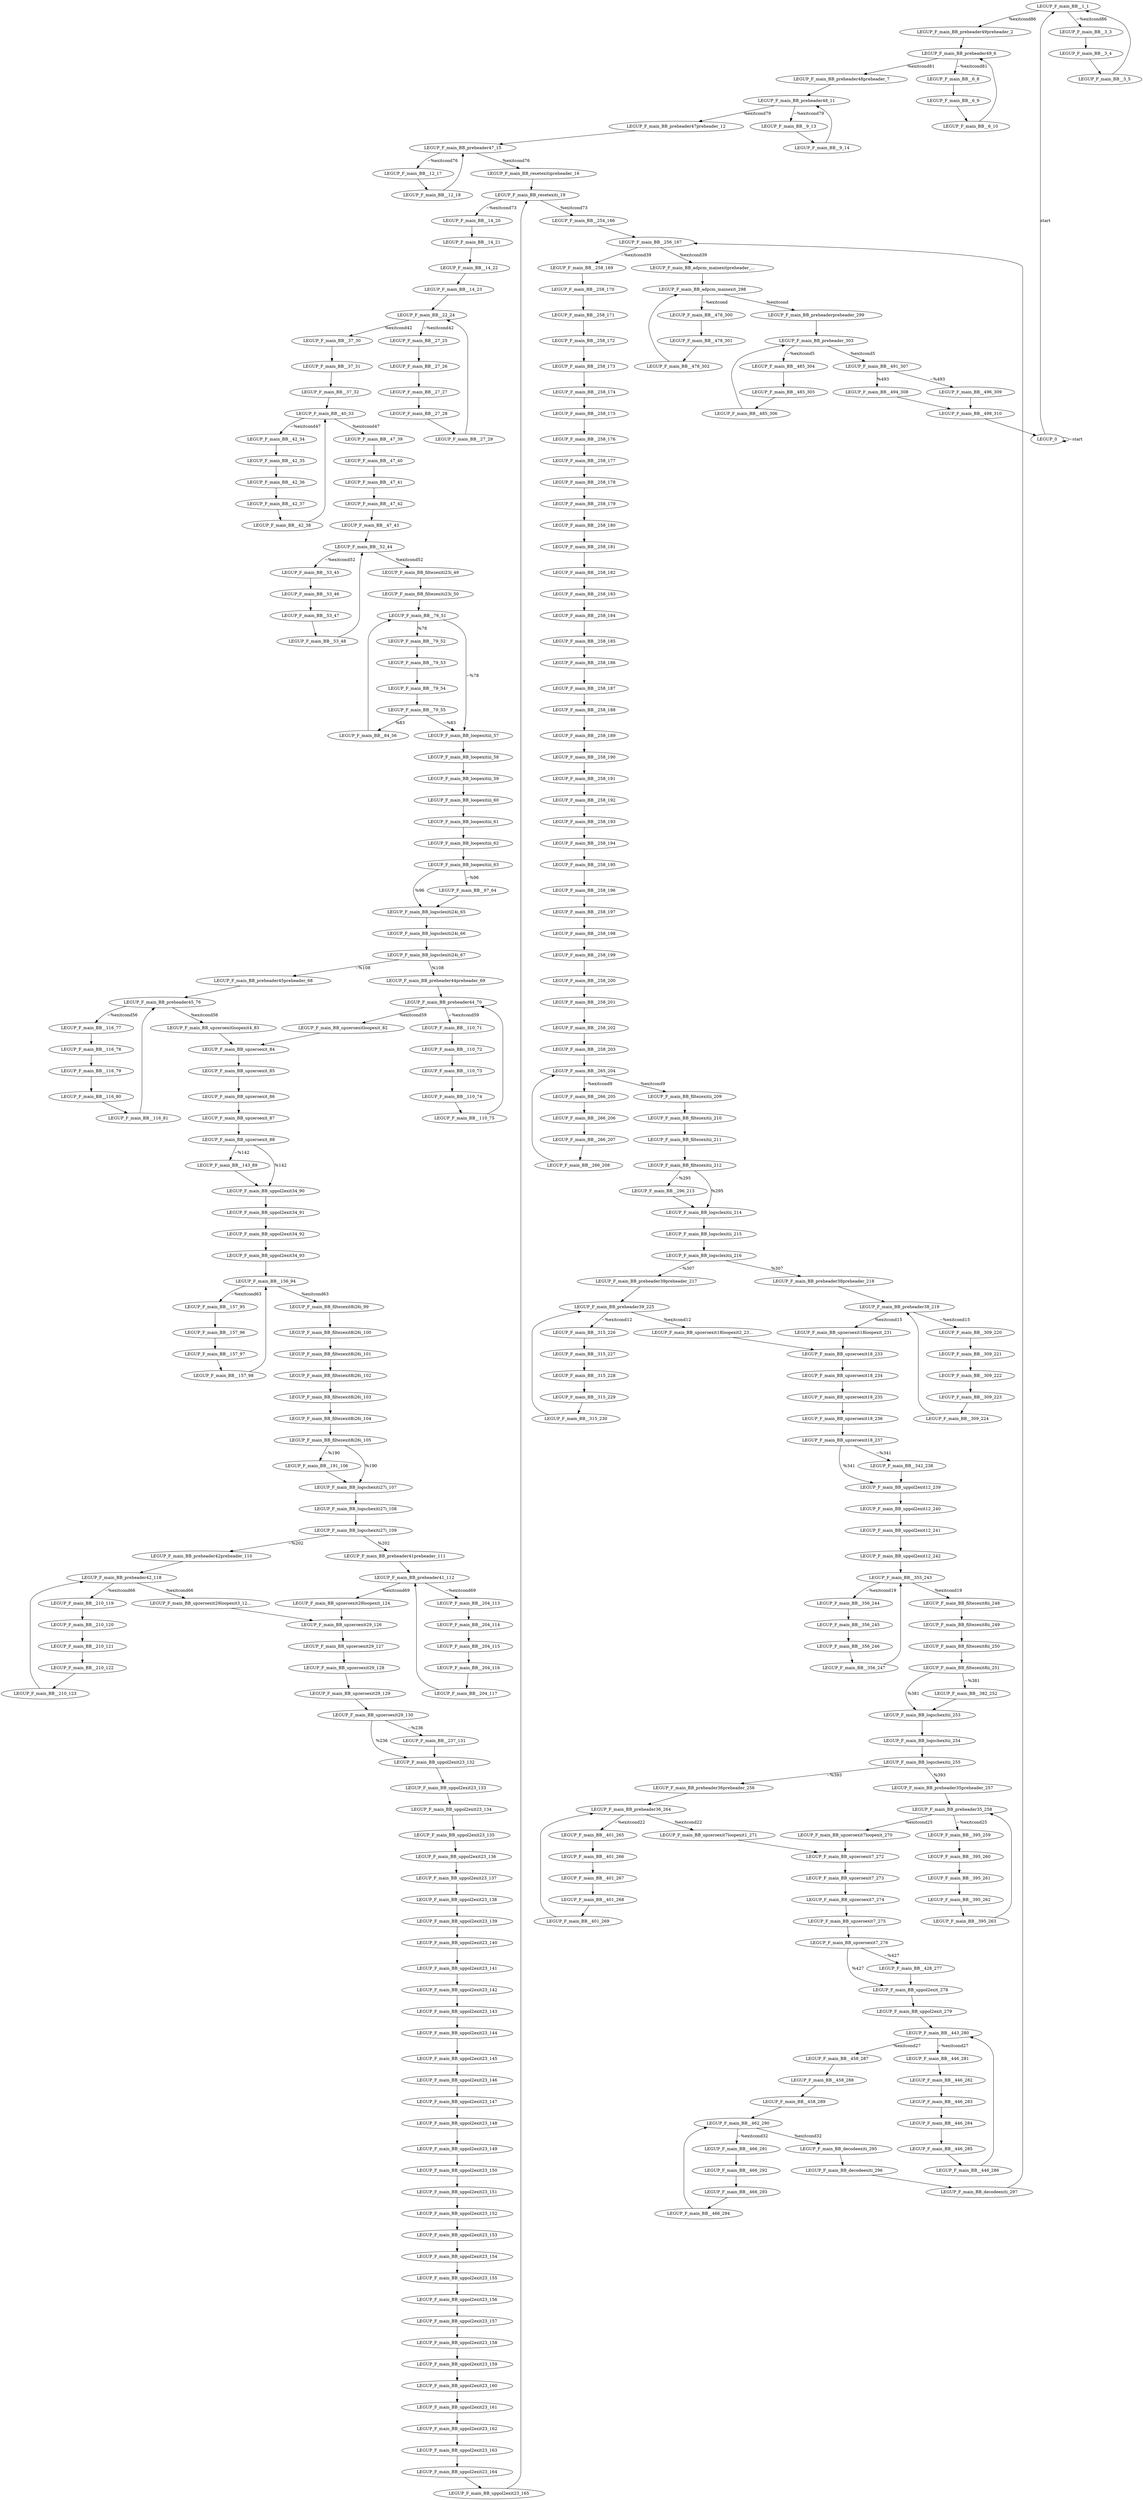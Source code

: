 digraph {
Node0x560817bb3830[label="LEGUP_F_main_BB__1_1"];
Node0x560817c70ba0[label="LEGUP_0"];
Node0x560817c70ba0 -> Node0x560817bb3830[label="start"];
Node0x560817c70ba0 -> Node0x560817c70ba0[label="~start"];
Node0x560817bb3740[label="LEGUP_F_main_BB_preheader49preheader_2"];
Node0x560817bb3830 -> Node0x560817bb3740[label="%exitcond86"];
Node0x560817be0ad0[label="LEGUP_F_main_BB__3_3"];
Node0x560817bb3830 -> Node0x560817be0ad0[label="~%exitcond86"];
Node0x560817b9aae0[label="LEGUP_F_main_BB_preheader49_6"];
Node0x560817bb3740 -> Node0x560817b9aae0;
Node0x560817b5c700[label="LEGUP_F_main_BB__3_4"];
Node0x560817be0ad0 -> Node0x560817b5c700;
Node0x560817b5c7f0[label="LEGUP_F_main_BB__3_5"];
Node0x560817b5c700 -> Node0x560817b5c7f0;
Node0x560817b5c7f0 -> Node0x560817bb3830;
Node0x560817b8f510[label="LEGUP_F_main_BB_preheader48preheader_7"];
Node0x560817b9aae0 -> Node0x560817b8f510[label="%exitcond81"];
Node0x560817bb3a20[label="LEGUP_F_main_BB__6_8"];
Node0x560817b9aae0 -> Node0x560817bb3a20[label="~%exitcond81"];
Node0x560817b5fd10[label="LEGUP_F_main_BB_preheader48_11"];
Node0x560817b8f510 -> Node0x560817b5fd10;
Node0x560817b5ca40[label="LEGUP_F_main_BB__6_9"];
Node0x560817bb3a20 -> Node0x560817b5ca40;
Node0x560817b5cb30[label="LEGUP_F_main_BB__6_10"];
Node0x560817b5ca40 -> Node0x560817b5cb30;
Node0x560817b5cb30 -> Node0x560817b9aae0;
Node0x560817bcc2a0[label="LEGUP_F_main_BB_preheader47preheader_12"];
Node0x560817b5fd10 -> Node0x560817bcc2a0[label="%exitcond79"];
Node0x560817a3ef80[label="LEGUP_F_main_BB__9_13"];
Node0x560817b5fd10 -> Node0x560817a3ef80[label="~%exitcond79"];
Node0x560817bd8010[label="LEGUP_F_main_BB_preheader47_15"];
Node0x560817bcc2a0 -> Node0x560817bd8010;
Node0x560817b5ce20[label="LEGUP_F_main_BB__9_14"];
Node0x560817a3ef80 -> Node0x560817b5ce20;
Node0x560817b5ce20 -> Node0x560817b5fd10;
Node0x560817b5b670[label="LEGUP_F_main_BB_resetexitipreheader_16"];
Node0x560817bd8010 -> Node0x560817b5b670[label="%exitcond76"];
Node0x560817b5b7e0[label="LEGUP_F_main_BB__12_17"];
Node0x560817bd8010 -> Node0x560817b5b7e0[label="~%exitcond76"];
Node0x560817b5b950[label="LEGUP_F_main_BB_resetexiti_19"];
Node0x560817b5b670 -> Node0x560817b5b950;
Node0x560817b5d050[label="LEGUP_F_main_BB__12_18"];
Node0x560817b5b7e0 -> Node0x560817b5d050;
Node0x560817b5d050 -> Node0x560817bd8010;
Node0x560817b8dbd0[label="LEGUP_F_main_BB__254_166"];
Node0x560817b5b950 -> Node0x560817b8dbd0[label="%exitcond73"];
Node0x560817b95e70[label="LEGUP_F_main_BB__14_20"];
Node0x560817b5b950 -> Node0x560817b95e70[label="~%exitcond73"];
Node0x560817bccbc0[label="LEGUP_F_main_BB__14_21"];
Node0x560817b95e70 -> Node0x560817bccbc0;
Node0x560817bcccb0[label="LEGUP_F_main_BB__14_22"];
Node0x560817bccbc0 -> Node0x560817bcccb0;
Node0x560817bccda0[label="LEGUP_F_main_BB__14_23"];
Node0x560817bcccb0 -> Node0x560817bccda0;
Node0x560817b95fa0[label="LEGUP_F_main_BB__22_24"];
Node0x560817bccda0 -> Node0x560817b95fa0;
Node0x560817bb9a40[label="LEGUP_F_main_BB__37_30"];
Node0x560817b95fa0 -> Node0x560817bb9a40[label="%exitcond42"];
Node0x560817b96110[label="LEGUP_F_main_BB__27_25"];
Node0x560817b95fa0 -> Node0x560817b96110[label="~%exitcond42"];
Node0x560817bcd1d0[label="LEGUP_F_main_BB__27_26"];
Node0x560817b96110 -> Node0x560817bcd1d0;
Node0x560817bcd2c0[label="LEGUP_F_main_BB__27_27"];
Node0x560817bcd1d0 -> Node0x560817bcd2c0;
Node0x560817bcd3b0[label="LEGUP_F_main_BB__27_28"];
Node0x560817bcd2c0 -> Node0x560817bcd3b0;
Node0x560817bcd4a0[label="LEGUP_F_main_BB__27_29"];
Node0x560817bcd3b0 -> Node0x560817bcd4a0;
Node0x560817bcd4a0 -> Node0x560817b95fa0;
Node0x560817bcdbf0[label="LEGUP_F_main_BB__37_31"];
Node0x560817bb9a40 -> Node0x560817bcdbf0;
Node0x560817bcdce0[label="LEGUP_F_main_BB__37_32"];
Node0x560817bcdbf0 -> Node0x560817bcdce0;
Node0x560817bb9bb0[label="LEGUP_F_main_BB__40_33"];
Node0x560817bcdce0 -> Node0x560817bb9bb0;
Node0x560817b786e0[label="LEGUP_F_main_BB__47_39"];
Node0x560817bb9bb0 -> Node0x560817b786e0[label="%exitcond47"];
Node0x560817bb9d20[label="LEGUP_F_main_BB__42_34"];
Node0x560817bb9bb0 -> Node0x560817bb9d20[label="~%exitcond47"];
Node0x560817bcde90[label="LEGUP_F_main_BB__42_35"];
Node0x560817bb9d20 -> Node0x560817bcde90;
Node0x560817bcdf80[label="LEGUP_F_main_BB__42_36"];
Node0x560817bcde90 -> Node0x560817bcdf80;
Node0x560817bce070[label="LEGUP_F_main_BB__42_37"];
Node0x560817bcdf80 -> Node0x560817bce070;
Node0x560817bce160[label="LEGUP_F_main_BB__42_38"];
Node0x560817bce070 -> Node0x560817bce160;
Node0x560817bce160 -> Node0x560817bb9bb0;
Node0x560817bce370[label="LEGUP_F_main_BB__47_40"];
Node0x560817b786e0 -> Node0x560817bce370;
Node0x560817b5d220[label="LEGUP_F_main_BB__47_41"];
Node0x560817bce370 -> Node0x560817b5d220;
Node0x560817b5d310[label="LEGUP_F_main_BB__47_42"];
Node0x560817b5d220 -> Node0x560817b5d310;
Node0x560817b5d400[label="LEGUP_F_main_BB__47_43"];
Node0x560817b5d310 -> Node0x560817b5d400;
Node0x560817b78850[label="LEGUP_F_main_BB__52_44"];
Node0x560817b5d400 -> Node0x560817b78850;
Node0x560817b78b30[label="LEGUP_F_main_BB_filtezexiti23i_49"];
Node0x560817b78850 -> Node0x560817b78b30[label="%exitcond52"];
Node0x560817b789c0[label="LEGUP_F_main_BB__53_45"];
Node0x560817b78850 -> Node0x560817b789c0[label="~%exitcond52"];
Node0x560817b5d690[label="LEGUP_F_main_BB__53_46"];
Node0x560817b789c0 -> Node0x560817b5d690;
Node0x560817b5d780[label="LEGUP_F_main_BB__53_47"];
Node0x560817b5d690 -> Node0x560817b5d780;
Node0x560817b5d870[label="LEGUP_F_main_BB__53_48"];
Node0x560817b5d780 -> Node0x560817b5d870;
Node0x560817b5d870 -> Node0x560817b78850;
Node0x560817b5da80[label="LEGUP_F_main_BB_filtezexiti23i_50"];
Node0x560817b78b30 -> Node0x560817b5da80;
Node0x560817b78ca0[label="LEGUP_F_main_BB__76_51"];
Node0x560817b5da80 -> Node0x560817b78ca0;
Node0x560817b8f8d0[label="LEGUP_F_main_BB__79_52"];
Node0x560817b78ca0 -> Node0x560817b8f8d0[label="%78"];
Node0x560817b8fbb0[label="LEGUP_F_main_BB_loopexitiii_57"];
Node0x560817b78ca0 -> Node0x560817b8fbb0[label="~%78"];
Node0x560817b5de70[label="LEGUP_F_main_BB__79_53"];
Node0x560817b8f8d0 -> Node0x560817b5de70;
Node0x560817b5df60[label="LEGUP_F_main_BB__79_54"];
Node0x560817b5de70 -> Node0x560817b5df60;
Node0x560817b5e050[label="LEGUP_F_main_BB__79_55"];
Node0x560817b5df60 -> Node0x560817b5e050;
Node0x560817b8fa40[label="LEGUP_F_main_BB__84_56"];
Node0x560817b5e050 -> Node0x560817b8fa40[label="%83"];
Node0x560817b5e050 -> Node0x560817b8fbb0[label="~%83"];
Node0x560817b8fa40 -> Node0x560817b78ca0;
Node0x560817bd5e60[label="LEGUP_F_main_BB_loopexitiii_58"];
Node0x560817b8fbb0 -> Node0x560817bd5e60;
Node0x560817bd5f50[label="LEGUP_F_main_BB_loopexitiii_59"];
Node0x560817bd5e60 -> Node0x560817bd5f50;
Node0x560817bd6040[label="LEGUP_F_main_BB_loopexitiii_60"];
Node0x560817bd5f50 -> Node0x560817bd6040;
Node0x560817bd6130[label="LEGUP_F_main_BB_loopexitiii_61"];
Node0x560817bd6040 -> Node0x560817bd6130;
Node0x560817bd6220[label="LEGUP_F_main_BB_loopexitiii_62"];
Node0x560817bd6130 -> Node0x560817bd6220;
Node0x560817bd6310[label="LEGUP_F_main_BB_loopexitiii_63"];
Node0x560817bd6220 -> Node0x560817bd6310;
Node0x560817b8fe90[label="LEGUP_F_main_BB_logsclexiti24i_65"];
Node0x560817bd6310 -> Node0x560817b8fe90[label="%96"];
Node0x560817b8fd20[label="LEGUP_F_main_BB__97_64"];
Node0x560817bd6310 -> Node0x560817b8fd20[label="~%96"];
Node0x560817b8fd20 -> Node0x560817b8fe90;
Node0x560817bd6720[label="LEGUP_F_main_BB_logsclexiti24i_66"];
Node0x560817b8fe90 -> Node0x560817bd6720;
Node0x560817bd6810[label="LEGUP_F_main_BB_logsclexiti24i_67"];
Node0x560817bd6720 -> Node0x560817bd6810;
Node0x560817b90170[label="LEGUP_F_main_BB_preheader44preheader_69"];
Node0x560817bd6810 -> Node0x560817b90170[label="%108"];
Node0x560817b90000[label="LEGUP_F_main_BB_preheader45preheader_68"];
Node0x560817bd6810 -> Node0x560817b90000[label="~%108"];
Node0x560817b46970[label="LEGUP_F_main_BB_preheader45_76"];
Node0x560817b90000 -> Node0x560817b46970;
Node0x560817b902e0[label="LEGUP_F_main_BB_preheader44_70"];
Node0x560817b90170 -> Node0x560817b902e0;
Node0x560817b46c50[label="LEGUP_F_main_BB_upzeroexitloopexit_82"];
Node0x560817b902e0 -> Node0x560817b46c50[label="%exitcond59"];
Node0x560817b90450[label="LEGUP_F_main_BB__110_71"];
Node0x560817b902e0 -> Node0x560817b90450[label="~%exitcond59"];
Node0x560817bea670[label="LEGUP_F_main_BB__110_72"];
Node0x560817b90450 -> Node0x560817bea670;
Node0x560817bea760[label="LEGUP_F_main_BB__110_73"];
Node0x560817bea670 -> Node0x560817bea760;
Node0x560817bd6a00[label="LEGUP_F_main_BB__110_74"];
Node0x560817bea760 -> Node0x560817bd6a00;
Node0x560817bd6af0[label="LEGUP_F_main_BB__110_75"];
Node0x560817bd6a00 -> Node0x560817bd6af0;
Node0x560817bd6af0 -> Node0x560817b902e0;
Node0x560817b46dc0[label="LEGUP_F_main_BB_upzeroexitloopexit4_83"];
Node0x560817b46970 -> Node0x560817b46dc0[label="%exitcond56"];
Node0x560817b46ae0[label="LEGUP_F_main_BB__116_77"];
Node0x560817b46970 -> Node0x560817b46ae0[label="~%exitcond56"];
Node0x560817bd6de0[label="LEGUP_F_main_BB__116_78"];
Node0x560817b46ae0 -> Node0x560817bd6de0;
Node0x560817bd6ed0[label="LEGUP_F_main_BB__116_79"];
Node0x560817bd6de0 -> Node0x560817bd6ed0;
Node0x560817bd6fc0[label="LEGUP_F_main_BB__116_80"];
Node0x560817bd6ed0 -> Node0x560817bd6fc0;
Node0x560817bd70b0[label="LEGUP_F_main_BB__116_81"];
Node0x560817bd6fc0 -> Node0x560817bd70b0;
Node0x560817bd70b0 -> Node0x560817b46970;
Node0x560817b46f30[label="LEGUP_F_main_BB_upzeroexit_84"];
Node0x560817b46c50 -> Node0x560817b46f30;
Node0x560817b46dc0 -> Node0x560817b46f30;
Node0x560817bd73a0[label="LEGUP_F_main_BB_upzeroexit_85"];
Node0x560817b46f30 -> Node0x560817bd73a0;
Node0x560817bd7490[label="LEGUP_F_main_BB_upzeroexit_86"];
Node0x560817bd73a0 -> Node0x560817bd7490;
Node0x560817bd7580[label="LEGUP_F_main_BB_upzeroexit_87"];
Node0x560817bd7490 -> Node0x560817bd7580;
Node0x560817bd7670[label="LEGUP_F_main_BB_upzeroexit_88"];
Node0x560817bd7580 -> Node0x560817bd7670;
Node0x560817b47210[label="LEGUP_F_main_BB_uppol2exit34_90"];
Node0x560817bd7670 -> Node0x560817b47210[label="%142"];
Node0x560817b470a0[label="LEGUP_F_main_BB__143_89"];
Node0x560817bd7670 -> Node0x560817b470a0[label="~%142"];
Node0x560817b470a0 -> Node0x560817b47210;
Node0x560817c6e660[label="LEGUP_F_main_BB_uppol2exit34_91"];
Node0x560817b47210 -> Node0x560817c6e660;
Node0x560817c6e750[label="LEGUP_F_main_BB_uppol2exit34_92"];
Node0x560817c6e660 -> Node0x560817c6e750;
Node0x560817c6e840[label="LEGUP_F_main_BB_uppol2exit34_93"];
Node0x560817c6e750 -> Node0x560817c6e840;
Node0x560817b47380[label="LEGUP_F_main_BB__156_94"];
Node0x560817c6e840 -> Node0x560817b47380;
Node0x560817b60530[label="LEGUP_F_main_BB_filtezexit8i26i_99"];
Node0x560817b47380 -> Node0x560817b60530[label="%exitcond63"];
Node0x560817b474f0[label="LEGUP_F_main_BB__157_95"];
Node0x560817b47380 -> Node0x560817b474f0[label="~%exitcond63"];
Node0x560817c6eb70[label="LEGUP_F_main_BB__157_96"];
Node0x560817b474f0 -> Node0x560817c6eb70;
Node0x560817c6ec60[label="LEGUP_F_main_BB__157_97"];
Node0x560817c6eb70 -> Node0x560817c6ec60;
Node0x560817c6ed50[label="LEGUP_F_main_BB__157_98"];
Node0x560817c6ec60 -> Node0x560817c6ed50;
Node0x560817c6ed50 -> Node0x560817b47380;
Node0x560817c6ef60[label="LEGUP_F_main_BB_filtezexit8i26i_100"];
Node0x560817b60530 -> Node0x560817c6ef60;
Node0x560817c6f050[label="LEGUP_F_main_BB_filtezexit8i26i_101"];
Node0x560817c6ef60 -> Node0x560817c6f050;
Node0x560817c6f140[label="LEGUP_F_main_BB_filtezexit8i26i_102"];
Node0x560817c6f050 -> Node0x560817c6f140;
Node0x560817c6f230[label="LEGUP_F_main_BB_filtezexit8i26i_103"];
Node0x560817c6f140 -> Node0x560817c6f230;
Node0x560817c6f320[label="LEGUP_F_main_BB_filtezexit8i26i_104"];
Node0x560817c6f230 -> Node0x560817c6f320;
Node0x560817c6f410[label="LEGUP_F_main_BB_filtezexit8i26i_105"];
Node0x560817c6f320 -> Node0x560817c6f410;
Node0x560817b60810[label="LEGUP_F_main_BB_logschexiti27i_107"];
Node0x560817c6f410 -> Node0x560817b60810[label="%190"];
Node0x560817b606a0[label="LEGUP_F_main_BB__191_106"];
Node0x560817c6f410 -> Node0x560817b606a0[label="~%190"];
Node0x560817b606a0 -> Node0x560817b60810;
Node0x560817c6c180[label="LEGUP_F_main_BB_logschexiti27i_108"];
Node0x560817b60810 -> Node0x560817c6c180;
Node0x560817c6c270[label="LEGUP_F_main_BB_logschexiti27i_109"];
Node0x560817c6c180 -> Node0x560817c6c270;
Node0x560817b60af0[label="LEGUP_F_main_BB_preheader41preheader_111"];
Node0x560817c6c270 -> Node0x560817b60af0[label="%202"];
Node0x560817b60980[label="LEGUP_F_main_BB_preheader42preheader_110"];
Node0x560817c6c270 -> Node0x560817b60980[label="~%202"];
Node0x560817b60f40[label="LEGUP_F_main_BB_preheader42_118"];
Node0x560817b60980 -> Node0x560817b60f40;
Node0x560817b60c60[label="LEGUP_F_main_BB_preheader41_112"];
Node0x560817b60af0 -> Node0x560817b60c60;
Node0x560817b61220[label="LEGUP_F_main_BB_upzeroexit29loopexit_124"];
Node0x560817b60c60 -> Node0x560817b61220[label="%exitcond69"];
Node0x560817b60dd0[label="LEGUP_F_main_BB__204_113"];
Node0x560817b60c60 -> Node0x560817b60dd0[label="~%exitcond69"];
Node0x560817c6c5e0[label="LEGUP_F_main_BB__204_114"];
Node0x560817b60dd0 -> Node0x560817c6c5e0;
Node0x560817c6c6d0[label="LEGUP_F_main_BB__204_115"];
Node0x560817c6c5e0 -> Node0x560817c6c6d0;
Node0x560817c6c7c0[label="LEGUP_F_main_BB__204_116"];
Node0x560817c6c6d0 -> Node0x560817c6c7c0;
Node0x560817c6c8b0[label="LEGUP_F_main_BB__204_117"];
Node0x560817c6c7c0 -> Node0x560817c6c8b0;
Node0x560817c6c8b0 -> Node0x560817b60c60;
Node0x560817b61390[label="LEGUP_F_main_BB_upzeroexit29loopexit3_12..."];
Node0x560817b60f40 -> Node0x560817b61390[label="%exitcond66"];
Node0x560817b610b0[label="LEGUP_F_main_BB__210_119"];
Node0x560817b60f40 -> Node0x560817b610b0[label="~%exitcond66"];
Node0x560817c6cb20[label="LEGUP_F_main_BB__210_120"];
Node0x560817b610b0 -> Node0x560817c6cb20;
Node0x560817c6cc10[label="LEGUP_F_main_BB__210_121"];
Node0x560817c6cb20 -> Node0x560817c6cc10;
Node0x560817c6cd00[label="LEGUP_F_main_BB__210_122"];
Node0x560817c6cc10 -> Node0x560817c6cd00;
Node0x560817c6cdf0[label="LEGUP_F_main_BB__210_123"];
Node0x560817c6cd00 -> Node0x560817c6cdf0;
Node0x560817c6cdf0 -> Node0x560817b60f40;
Node0x560817b8d7c0[label="LEGUP_F_main_BB_upzeroexit29_126"];
Node0x560817b61220 -> Node0x560817b8d7c0;
Node0x560817b61390 -> Node0x560817b8d7c0;
Node0x560817c6d0e0[label="LEGUP_F_main_BB_upzeroexit29_127"];
Node0x560817b8d7c0 -> Node0x560817c6d0e0;
Node0x560817c6d1d0[label="LEGUP_F_main_BB_upzeroexit29_128"];
Node0x560817c6d0e0 -> Node0x560817c6d1d0;
Node0x560817c6d2c0[label="LEGUP_F_main_BB_upzeroexit29_129"];
Node0x560817c6d1d0 -> Node0x560817c6d2c0;
Node0x560817c6d3b0[label="LEGUP_F_main_BB_upzeroexit29_130"];
Node0x560817c6d2c0 -> Node0x560817c6d3b0;
Node0x560817b8da60[label="LEGUP_F_main_BB_uppol2exit23_132"];
Node0x560817c6d3b0 -> Node0x560817b8da60[label="%236"];
Node0x560817b8d8f0[label="LEGUP_F_main_BB__237_131"];
Node0x560817c6d3b0 -> Node0x560817b8d8f0[label="~%236"];
Node0x560817b8d8f0 -> Node0x560817b8da60;
Node0x560817b68f30[label="LEGUP_F_main_BB_uppol2exit23_133"];
Node0x560817b8da60 -> Node0x560817b68f30;
Node0x560817c7d120[label="LEGUP_F_main_BB_uppol2exit23_134"];
Node0x560817b68f30 -> Node0x560817c7d120;
Node0x560817c7d210[label="LEGUP_F_main_BB_uppol2exit23_135"];
Node0x560817c7d120 -> Node0x560817c7d210;
Node0x560817c7d300[label="LEGUP_F_main_BB_uppol2exit23_136"];
Node0x560817c7d210 -> Node0x560817c7d300;
Node0x560817c7d3f0[label="LEGUP_F_main_BB_uppol2exit23_137"];
Node0x560817c7d300 -> Node0x560817c7d3f0;
Node0x560817be7f80[label="LEGUP_F_main_BB_uppol2exit23_138"];
Node0x560817c7d3f0 -> Node0x560817be7f80;
Node0x560817be8070[label="LEGUP_F_main_BB_uppol2exit23_139"];
Node0x560817be7f80 -> Node0x560817be8070;
Node0x560817be8160[label="LEGUP_F_main_BB_uppol2exit23_140"];
Node0x560817be8070 -> Node0x560817be8160;
Node0x560817be8250[label="LEGUP_F_main_BB_uppol2exit23_141"];
Node0x560817be8160 -> Node0x560817be8250;
Node0x560817be8340[label="LEGUP_F_main_BB_uppol2exit23_142"];
Node0x560817be8250 -> Node0x560817be8340;
Node0x560817be8430[label="LEGUP_F_main_BB_uppol2exit23_143"];
Node0x560817be8340 -> Node0x560817be8430;
Node0x560817be8520[label="LEGUP_F_main_BB_uppol2exit23_144"];
Node0x560817be8430 -> Node0x560817be8520;
Node0x560817be8610[label="LEGUP_F_main_BB_uppol2exit23_145"];
Node0x560817be8520 -> Node0x560817be8610;
Node0x560817be8700[label="LEGUP_F_main_BB_uppol2exit23_146"];
Node0x560817be8610 -> Node0x560817be8700;
Node0x560817be87f0[label="LEGUP_F_main_BB_uppol2exit23_147"];
Node0x560817be8700 -> Node0x560817be87f0;
Node0x560817be88e0[label="LEGUP_F_main_BB_uppol2exit23_148"];
Node0x560817be87f0 -> Node0x560817be88e0;
Node0x560817be89d0[label="LEGUP_F_main_BB_uppol2exit23_149"];
Node0x560817be88e0 -> Node0x560817be89d0;
Node0x560817be8ac0[label="LEGUP_F_main_BB_uppol2exit23_150"];
Node0x560817be89d0 -> Node0x560817be8ac0;
Node0x560817be8bb0[label="LEGUP_F_main_BB_uppol2exit23_151"];
Node0x560817be8ac0 -> Node0x560817be8bb0;
Node0x560817be8ca0[label="LEGUP_F_main_BB_uppol2exit23_152"];
Node0x560817be8bb0 -> Node0x560817be8ca0;
Node0x560817be8d90[label="LEGUP_F_main_BB_uppol2exit23_153"];
Node0x560817be8ca0 -> Node0x560817be8d90;
Node0x560817be8e80[label="LEGUP_F_main_BB_uppol2exit23_154"];
Node0x560817be8d90 -> Node0x560817be8e80;
Node0x560817be8f70[label="LEGUP_F_main_BB_uppol2exit23_155"];
Node0x560817be8e80 -> Node0x560817be8f70;
Node0x560817be9060[label="LEGUP_F_main_BB_uppol2exit23_156"];
Node0x560817be8f70 -> Node0x560817be9060;
Node0x560817be9150[label="LEGUP_F_main_BB_uppol2exit23_157"];
Node0x560817be9060 -> Node0x560817be9150;
Node0x560817be9240[label="LEGUP_F_main_BB_uppol2exit23_158"];
Node0x560817be9150 -> Node0x560817be9240;
Node0x560817be9330[label="LEGUP_F_main_BB_uppol2exit23_159"];
Node0x560817be9240 -> Node0x560817be9330;
Node0x560817be9420[label="LEGUP_F_main_BB_uppol2exit23_160"];
Node0x560817be9330 -> Node0x560817be9420;
Node0x560817be9510[label="LEGUP_F_main_BB_uppol2exit23_161"];
Node0x560817be9420 -> Node0x560817be9510;
Node0x560817be9600[label="LEGUP_F_main_BB_uppol2exit23_162"];
Node0x560817be9510 -> Node0x560817be9600;
Node0x560817be96f0[label="LEGUP_F_main_BB_uppol2exit23_163"];
Node0x560817be9600 -> Node0x560817be96f0;
Node0x560817be97e0[label="LEGUP_F_main_BB_uppol2exit23_164"];
Node0x560817be96f0 -> Node0x560817be97e0;
Node0x560817be98d0[label="LEGUP_F_main_BB_uppol2exit23_165"];
Node0x560817be97e0 -> Node0x560817be98d0;
Node0x560817be98d0 -> Node0x560817b5b950;
Node0x560817b8dd40[label="LEGUP_F_main_BB__256_167"];
Node0x560817b8dbd0 -> Node0x560817b8dd40;
Node0x560817b8deb0[label="LEGUP_F_main_BB_adpcm_mainexitpreheader_..."];
Node0x560817b8dd40 -> Node0x560817b8deb0[label="%exitcond39"];
Node0x560817b8e020[label="LEGUP_F_main_BB__258_169"];
Node0x560817b8dd40 -> Node0x560817b8e020[label="~%exitcond39"];
Node0x560817bab8a0[label="LEGUP_F_main_BB_adpcm_mainexit_298"];
Node0x560817b8deb0 -> Node0x560817bab8a0;
Node0x560817b82fb0[label="LEGUP_F_main_BB__258_170"];
Node0x560817b8e020 -> Node0x560817b82fb0;
Node0x560817b830a0[label="LEGUP_F_main_BB__258_171"];
Node0x560817b82fb0 -> Node0x560817b830a0;
Node0x560817b83190[label="LEGUP_F_main_BB__258_172"];
Node0x560817b830a0 -> Node0x560817b83190;
Node0x560817b83280[label="LEGUP_F_main_BB__258_173"];
Node0x560817b83190 -> Node0x560817b83280;
Node0x560817b83370[label="LEGUP_F_main_BB__258_174"];
Node0x560817b83280 -> Node0x560817b83370;
Node0x560817b83460[label="LEGUP_F_main_BB__258_175"];
Node0x560817b83370 -> Node0x560817b83460;
Node0x560817b83550[label="LEGUP_F_main_BB__258_176"];
Node0x560817b83460 -> Node0x560817b83550;
Node0x560817b83640[label="LEGUP_F_main_BB__258_177"];
Node0x560817b83550 -> Node0x560817b83640;
Node0x560817b83730[label="LEGUP_F_main_BB__258_178"];
Node0x560817b83640 -> Node0x560817b83730;
Node0x560817b83820[label="LEGUP_F_main_BB__258_179"];
Node0x560817b83730 -> Node0x560817b83820;
Node0x560817b83910[label="LEGUP_F_main_BB__258_180"];
Node0x560817b83820 -> Node0x560817b83910;
Node0x560817b83a00[label="LEGUP_F_main_BB__258_181"];
Node0x560817b83910 -> Node0x560817b83a00;
Node0x560817b83af0[label="LEGUP_F_main_BB__258_182"];
Node0x560817b83a00 -> Node0x560817b83af0;
Node0x560817b83be0[label="LEGUP_F_main_BB__258_183"];
Node0x560817b83af0 -> Node0x560817b83be0;
Node0x560817b83cd0[label="LEGUP_F_main_BB__258_184"];
Node0x560817b83be0 -> Node0x560817b83cd0;
Node0x560817b83dc0[label="LEGUP_F_main_BB__258_185"];
Node0x560817b83cd0 -> Node0x560817b83dc0;
Node0x560817b83eb0[label="LEGUP_F_main_BB__258_186"];
Node0x560817b83dc0 -> Node0x560817b83eb0;
Node0x560817b83fa0[label="LEGUP_F_main_BB__258_187"];
Node0x560817b83eb0 -> Node0x560817b83fa0;
Node0x560817b84090[label="LEGUP_F_main_BB__258_188"];
Node0x560817b83fa0 -> Node0x560817b84090;
Node0x560817b84180[label="LEGUP_F_main_BB__258_189"];
Node0x560817b84090 -> Node0x560817b84180;
Node0x560817b84270[label="LEGUP_F_main_BB__258_190"];
Node0x560817b84180 -> Node0x560817b84270;
Node0x560817b84360[label="LEGUP_F_main_BB__258_191"];
Node0x560817b84270 -> Node0x560817b84360;
Node0x560817b84450[label="LEGUP_F_main_BB__258_192"];
Node0x560817b84360 -> Node0x560817b84450;
Node0x560817b84540[label="LEGUP_F_main_BB__258_193"];
Node0x560817b84450 -> Node0x560817b84540;
Node0x560817b84630[label="LEGUP_F_main_BB__258_194"];
Node0x560817b84540 -> Node0x560817b84630;
Node0x560817b84720[label="LEGUP_F_main_BB__258_195"];
Node0x560817b84630 -> Node0x560817b84720;
Node0x560817b84810[label="LEGUP_F_main_BB__258_196"];
Node0x560817b84720 -> Node0x560817b84810;
Node0x560817b84900[label="LEGUP_F_main_BB__258_197"];
Node0x560817b84810 -> Node0x560817b84900;
Node0x560817b849f0[label="LEGUP_F_main_BB__258_198"];
Node0x560817b84900 -> Node0x560817b849f0;
Node0x560817b84ae0[label="LEGUP_F_main_BB__258_199"];
Node0x560817b849f0 -> Node0x560817b84ae0;
Node0x560817b84bd0[label="LEGUP_F_main_BB__258_200"];
Node0x560817b84ae0 -> Node0x560817b84bd0;
Node0x560817b84cc0[label="LEGUP_F_main_BB__258_201"];
Node0x560817b84bd0 -> Node0x560817b84cc0;
Node0x560817c05460[label="LEGUP_F_main_BB__258_202"];
Node0x560817b84cc0 -> Node0x560817c05460;
Node0x560817c05550[label="LEGUP_F_main_BB__258_203"];
Node0x560817c05460 -> Node0x560817c05550;
Node0x560817b8e190[label="LEGUP_F_main_BB__265_204"];
Node0x560817c05550 -> Node0x560817b8e190;
Node0x560817b8e470[label="LEGUP_F_main_BB_filtezexitii_209"];
Node0x560817b8e190 -> Node0x560817b8e470[label="%exitcond9"];
Node0x560817b8e300[label="LEGUP_F_main_BB__266_205"];
Node0x560817b8e190 -> Node0x560817b8e300[label="~%exitcond9"];
Node0x560817c058a0[label="LEGUP_F_main_BB__266_206"];
Node0x560817b8e300 -> Node0x560817c058a0;
Node0x560817c05990[label="LEGUP_F_main_BB__266_207"];
Node0x560817c058a0 -> Node0x560817c05990;
Node0x560817c05a80[label="LEGUP_F_main_BB__266_208"];
Node0x560817c05990 -> Node0x560817c05a80;
Node0x560817c05a80 -> Node0x560817b8e190;
Node0x560817c05c90[label="LEGUP_F_main_BB_filtezexitii_210"];
Node0x560817b8e470 -> Node0x560817c05c90;
Node0x560817c05d80[label="LEGUP_F_main_BB_filtezexitii_211"];
Node0x560817c05c90 -> Node0x560817c05d80;
Node0x560817c05e70[label="LEGUP_F_main_BB_filtezexitii_212"];
Node0x560817c05d80 -> Node0x560817c05e70;
Node0x560817b8e750[label="LEGUP_F_main_BB_logsclexitii_214"];
Node0x560817c05e70 -> Node0x560817b8e750[label="%295"];
Node0x560817b8e5e0[label="LEGUP_F_main_BB__296_213"];
Node0x560817c05e70 -> Node0x560817b8e5e0[label="~%295"];
Node0x560817b8e5e0 -> Node0x560817b8e750;
Node0x560817c06360[label="LEGUP_F_main_BB_logsclexitii_215"];
Node0x560817b8e750 -> Node0x560817c06360;
Node0x560817c06450[label="LEGUP_F_main_BB_logsclexitii_216"];
Node0x560817c06360 -> Node0x560817c06450;
Node0x560817b8ea30[label="LEGUP_F_main_BB_preheader38preheader_218"];
Node0x560817c06450 -> Node0x560817b8ea30[label="%307"];
Node0x560817b8e8c0[label="LEGUP_F_main_BB_preheader39preheader_217"];
Node0x560817c06450 -> Node0x560817b8e8c0[label="~%307"];
Node0x560817b4b830[label="LEGUP_F_main_BB_preheader39_225"];
Node0x560817b8e8c0 -> Node0x560817b4b830;
Node0x560817b8eba0[label="LEGUP_F_main_BB_preheader38_219"];
Node0x560817b8ea30 -> Node0x560817b8eba0;
Node0x560817b4bb10[label="LEGUP_F_main_BB_upzeroexit18loopexit_231"];
Node0x560817b8eba0 -> Node0x560817b4bb10[label="%exitcond15"];
Node0x560817b8ed10[label="LEGUP_F_main_BB__309_220"];
Node0x560817b8eba0 -> Node0x560817b8ed10[label="~%exitcond15"];
Node0x560817c067c0[label="LEGUP_F_main_BB__309_221"];
Node0x560817b8ed10 -> Node0x560817c067c0;
Node0x560817c068b0[label="LEGUP_F_main_BB__309_222"];
Node0x560817c067c0 -> Node0x560817c068b0;
Node0x560817c069a0[label="LEGUP_F_main_BB__309_223"];
Node0x560817c068b0 -> Node0x560817c069a0;
Node0x560817c06a90[label="LEGUP_F_main_BB__309_224"];
Node0x560817c069a0 -> Node0x560817c06a90;
Node0x560817c06a90 -> Node0x560817b8eba0;
Node0x560817b4bc80[label="LEGUP_F_main_BB_upzeroexit18loopexit2_23..."];
Node0x560817b4b830 -> Node0x560817b4bc80[label="%exitcond12"];
Node0x560817b4b9a0[label="LEGUP_F_main_BB__315_226"];
Node0x560817b4b830 -> Node0x560817b4b9a0[label="~%exitcond12"];
Node0x560817c06d00[label="LEGUP_F_main_BB__315_227"];
Node0x560817b4b9a0 -> Node0x560817c06d00;
Node0x560817c06df0[label="LEGUP_F_main_BB__315_228"];
Node0x560817c06d00 -> Node0x560817c06df0;
Node0x560817c06ee0[label="LEGUP_F_main_BB__315_229"];
Node0x560817c06df0 -> Node0x560817c06ee0;
Node0x560817c06fd0[label="LEGUP_F_main_BB__315_230"];
Node0x560817c06ee0 -> Node0x560817c06fd0;
Node0x560817c06fd0 -> Node0x560817b4b830;
Node0x560817b4bdf0[label="LEGUP_F_main_BB_upzeroexit18_233"];
Node0x560817b4bb10 -> Node0x560817b4bdf0;
Node0x560817b4bc80 -> Node0x560817b4bdf0;
Node0x560817c072c0[label="LEGUP_F_main_BB_upzeroexit18_234"];
Node0x560817b4bdf0 -> Node0x560817c072c0;
Node0x560817c073b0[label="LEGUP_F_main_BB_upzeroexit18_235"];
Node0x560817c072c0 -> Node0x560817c073b0;
Node0x560817c074a0[label="LEGUP_F_main_BB_upzeroexit18_236"];
Node0x560817c073b0 -> Node0x560817c074a0;
Node0x560817c07590[label="LEGUP_F_main_BB_upzeroexit18_237"];
Node0x560817c074a0 -> Node0x560817c07590;
Node0x560817b4c0d0[label="LEGUP_F_main_BB_uppol2exit12_239"];
Node0x560817c07590 -> Node0x560817b4c0d0[label="%341"];
Node0x560817b4bf60[label="LEGUP_F_main_BB__342_238"];
Node0x560817c07590 -> Node0x560817b4bf60[label="~%341"];
Node0x560817b4bf60 -> Node0x560817b4c0d0;
Node0x560817c07a40[label="LEGUP_F_main_BB_uppol2exit12_240"];
Node0x560817b4c0d0 -> Node0x560817c07a40;
Node0x560817c07b30[label="LEGUP_F_main_BB_uppol2exit12_241"];
Node0x560817c07a40 -> Node0x560817c07b30;
Node0x560817c07c20[label="LEGUP_F_main_BB_uppol2exit12_242"];
Node0x560817c07b30 -> Node0x560817c07c20;
Node0x560817b4c240[label="LEGUP_F_main_BB__355_243"];
Node0x560817c07c20 -> Node0x560817b4c240;
Node0x560817b4c520[label="LEGUP_F_main_BB_filtezexit8ii_248"];
Node0x560817b4c240 -> Node0x560817b4c520[label="%exitcond19"];
Node0x560817b4c3b0[label="LEGUP_F_main_BB__356_244"];
Node0x560817b4c240 -> Node0x560817b4c3b0[label="~%exitcond19"];
Node0x560817b619f0[label="LEGUP_F_main_BB__356_245"];
Node0x560817b4c3b0 -> Node0x560817b619f0;
Node0x560817b61ae0[label="LEGUP_F_main_BB__356_246"];
Node0x560817b619f0 -> Node0x560817b61ae0;
Node0x560817b61bd0[label="LEGUP_F_main_BB__356_247"];
Node0x560817b61ae0 -> Node0x560817b61bd0;
Node0x560817b61bd0 -> Node0x560817b4c240;
Node0x560817b61de0[label="LEGUP_F_main_BB_filtezexit8ii_249"];
Node0x560817b4c520 -> Node0x560817b61de0;
Node0x560817b61ed0[label="LEGUP_F_main_BB_filtezexit8ii_250"];
Node0x560817b61de0 -> Node0x560817b61ed0;
Node0x560817b61fc0[label="LEGUP_F_main_BB_filtezexit8ii_251"];
Node0x560817b61ed0 -> Node0x560817b61fc0;
Node0x560817b4c800[label="LEGUP_F_main_BB_logschexitii_253"];
Node0x560817b61fc0 -> Node0x560817b4c800[label="%381"];
Node0x560817b4c690[label="LEGUP_F_main_BB__382_252"];
Node0x560817b61fc0 -> Node0x560817b4c690[label="~%381"];
Node0x560817b4c690 -> Node0x560817b4c800;
Node0x560817b62470[label="LEGUP_F_main_BB_logschexitii_254"];
Node0x560817b4c800 -> Node0x560817b62470;
Node0x560817b62560[label="LEGUP_F_main_BB_logschexitii_255"];
Node0x560817b62470 -> Node0x560817b62560;
Node0x560817b4cae0[label="LEGUP_F_main_BB_preheader35preheader_257"];
Node0x560817b62560 -> Node0x560817b4cae0[label="%393"];
Node0x560817b4c970[label="LEGUP_F_main_BB_preheader36preheader_256"];
Node0x560817b62560 -> Node0x560817b4c970[label="~%393"];
Node0x560817b4cf30[label="LEGUP_F_main_BB_preheader36_264"];
Node0x560817b4c970 -> Node0x560817b4cf30;
Node0x560817b4cc50[label="LEGUP_F_main_BB_preheader35_258"];
Node0x560817b4cae0 -> Node0x560817b4cc50;
Node0x560817b4d210[label="LEGUP_F_main_BB_upzeroexit7loopexit_270"];
Node0x560817b4cc50 -> Node0x560817b4d210[label="%exitcond25"];
Node0x560817b4cdc0[label="LEGUP_F_main_BB__395_259"];
Node0x560817b4cc50 -> Node0x560817b4cdc0[label="~%exitcond25"];
Node0x560817b628d0[label="LEGUP_F_main_BB__395_260"];
Node0x560817b4cdc0 -> Node0x560817b628d0;
Node0x560817b629c0[label="LEGUP_F_main_BB__395_261"];
Node0x560817b628d0 -> Node0x560817b629c0;
Node0x560817b62ab0[label="LEGUP_F_main_BB__395_262"];
Node0x560817b629c0 -> Node0x560817b62ab0;
Node0x560817b62ba0[label="LEGUP_F_main_BB__395_263"];
Node0x560817b62ab0 -> Node0x560817b62ba0;
Node0x560817b62ba0 -> Node0x560817b4cc50;
Node0x560817baaa40[label="LEGUP_F_main_BB_upzeroexit7loopexit1_271"];
Node0x560817b4cf30 -> Node0x560817baaa40[label="%exitcond22"];
Node0x560817b4d0a0[label="LEGUP_F_main_BB__401_265"];
Node0x560817b4cf30 -> Node0x560817b4d0a0[label="~%exitcond22"];
Node0x560817b62e10[label="LEGUP_F_main_BB__401_266"];
Node0x560817b4d0a0 -> Node0x560817b62e10;
Node0x560817b62f00[label="LEGUP_F_main_BB__401_267"];
Node0x560817b62e10 -> Node0x560817b62f00;
Node0x560817b62ff0[label="LEGUP_F_main_BB__401_268"];
Node0x560817b62f00 -> Node0x560817b62ff0;
Node0x560817b630e0[label="LEGUP_F_main_BB__401_269"];
Node0x560817b62ff0 -> Node0x560817b630e0;
Node0x560817b630e0 -> Node0x560817b4cf30;
Node0x560817baabb0[label="LEGUP_F_main_BB_upzeroexit7_272"];
Node0x560817b4d210 -> Node0x560817baabb0;
Node0x560817baaa40 -> Node0x560817baabb0;
Node0x560817b633d0[label="LEGUP_F_main_BB_upzeroexit7_273"];
Node0x560817baabb0 -> Node0x560817b633d0;
Node0x560817b634c0[label="LEGUP_F_main_BB_upzeroexit7_274"];
Node0x560817b633d0 -> Node0x560817b634c0;
Node0x560817b635b0[label="LEGUP_F_main_BB_upzeroexit7_275"];
Node0x560817b634c0 -> Node0x560817b635b0;
Node0x560817b636a0[label="LEGUP_F_main_BB_upzeroexit7_276"];
Node0x560817b635b0 -> Node0x560817b636a0;
Node0x560817baae90[label="LEGUP_F_main_BB_uppol2exit_278"];
Node0x560817b636a0 -> Node0x560817baae90[label="%427"];
Node0x560817baad20[label="LEGUP_F_main_BB__428_277"];
Node0x560817b636a0 -> Node0x560817baad20[label="~%427"];
Node0x560817baad20 -> Node0x560817baae90;
Node0x560817b63b50[label="LEGUP_F_main_BB_uppol2exit_279"];
Node0x560817baae90 -> Node0x560817b63b50;
Node0x560817bab000[label="LEGUP_F_main_BB__443_280"];
Node0x560817b63b50 -> Node0x560817bab000;
Node0x560817bab2e0[label="LEGUP_F_main_BB__458_287"];
Node0x560817bab000 -> Node0x560817bab2e0[label="%exitcond27"];
Node0x560817bab170[label="LEGUP_F_main_BB__446_281"];
Node0x560817bab000 -> Node0x560817bab170[label="~%exitcond27"];
Node0x560817b63ee0[label="LEGUP_F_main_BB__446_282"];
Node0x560817bab170 -> Node0x560817b63ee0;
Node0x560817b63fd0[label="LEGUP_F_main_BB__446_283"];
Node0x560817b63ee0 -> Node0x560817b63fd0;
Node0x560817b640c0[label="LEGUP_F_main_BB__446_284"];
Node0x560817b63fd0 -> Node0x560817b640c0;
Node0x560817c68ff0[label="LEGUP_F_main_BB__446_285"];
Node0x560817b640c0 -> Node0x560817c68ff0;
Node0x560817c690e0[label="LEGUP_F_main_BB__446_286"];
Node0x560817c68ff0 -> Node0x560817c690e0;
Node0x560817c690e0 -> Node0x560817bab000;
Node0x560817c693f0[label="LEGUP_F_main_BB__458_288"];
Node0x560817bab2e0 -> Node0x560817c693f0;
Node0x560817c694e0[label="LEGUP_F_main_BB__458_289"];
Node0x560817c693f0 -> Node0x560817c694e0;
Node0x560817bab450[label="LEGUP_F_main_BB__462_290"];
Node0x560817c694e0 -> Node0x560817bab450;
Node0x560817bab730[label="LEGUP_F_main_BB_decodeexiti_295"];
Node0x560817bab450 -> Node0x560817bab730[label="%exitcond32"];
Node0x560817bab5c0[label="LEGUP_F_main_BB__466_291"];
Node0x560817bab450 -> Node0x560817bab5c0[label="~%exitcond32"];
Node0x560817c69710[label="LEGUP_F_main_BB__466_292"];
Node0x560817bab5c0 -> Node0x560817c69710;
Node0x560817c69800[label="LEGUP_F_main_BB__466_293"];
Node0x560817c69710 -> Node0x560817c69800;
Node0x560817c698f0[label="LEGUP_F_main_BB__466_294"];
Node0x560817c69800 -> Node0x560817c698f0;
Node0x560817c698f0 -> Node0x560817bab450;
Node0x560817c69b40[label="LEGUP_F_main_BB_decodeexiti_296"];
Node0x560817bab730 -> Node0x560817c69b40;
Node0x560817c69c30[label="LEGUP_F_main_BB_decodeexiti_297"];
Node0x560817c69b40 -> Node0x560817c69c30;
Node0x560817c69c30 -> Node0x560817b8dd40;
Node0x560817baba10[label="LEGUP_F_main_BB_preheaderpreheader_299"];
Node0x560817bab8a0 -> Node0x560817baba10[label="%exitcond"];
Node0x560817babb80[label="LEGUP_F_main_BB__478_300"];
Node0x560817bab8a0 -> Node0x560817babb80[label="~%exitcond"];
Node0x560817babcf0[label="LEGUP_F_main_BB_preheader_303"];
Node0x560817baba10 -> Node0x560817babcf0;
Node0x560817c69fe0[label="LEGUP_F_main_BB__478_301"];
Node0x560817babb80 -> Node0x560817c69fe0;
Node0x560817c6a0d0[label="LEGUP_F_main_BB__478_302"];
Node0x560817c69fe0 -> Node0x560817c6a0d0;
Node0x560817c6a0d0 -> Node0x560817bab8a0;
Node0x560817babfd0[label="LEGUP_F_main_BB__491_307"];
Node0x560817babcf0 -> Node0x560817babfd0[label="%exitcond5"];
Node0x560817babe60[label="LEGUP_F_main_BB__485_304"];
Node0x560817babcf0 -> Node0x560817babe60[label="~%exitcond5"];
Node0x560817c6a380[label="LEGUP_F_main_BB__485_305"];
Node0x560817babe60 -> Node0x560817c6a380;
Node0x560817c6a470[label="LEGUP_F_main_BB__485_306"];
Node0x560817c6a380 -> Node0x560817c6a470;
Node0x560817c6a470 -> Node0x560817babcf0;
Node0x560817bac140[label="LEGUP_F_main_BB__494_308"];
Node0x560817babfd0 -> Node0x560817bac140[label="%493"];
Node0x560817bac2b0[label="LEGUP_F_main_BB__496_309"];
Node0x560817babfd0 -> Node0x560817bac2b0[label="~%493"];
Node0x560817bac420[label="LEGUP_F_main_BB__498_310"];
Node0x560817bac140 -> Node0x560817bac420;
Node0x560817bac2b0 -> Node0x560817bac420;
Node0x560817bac420 -> Node0x560817c70ba0;
}
